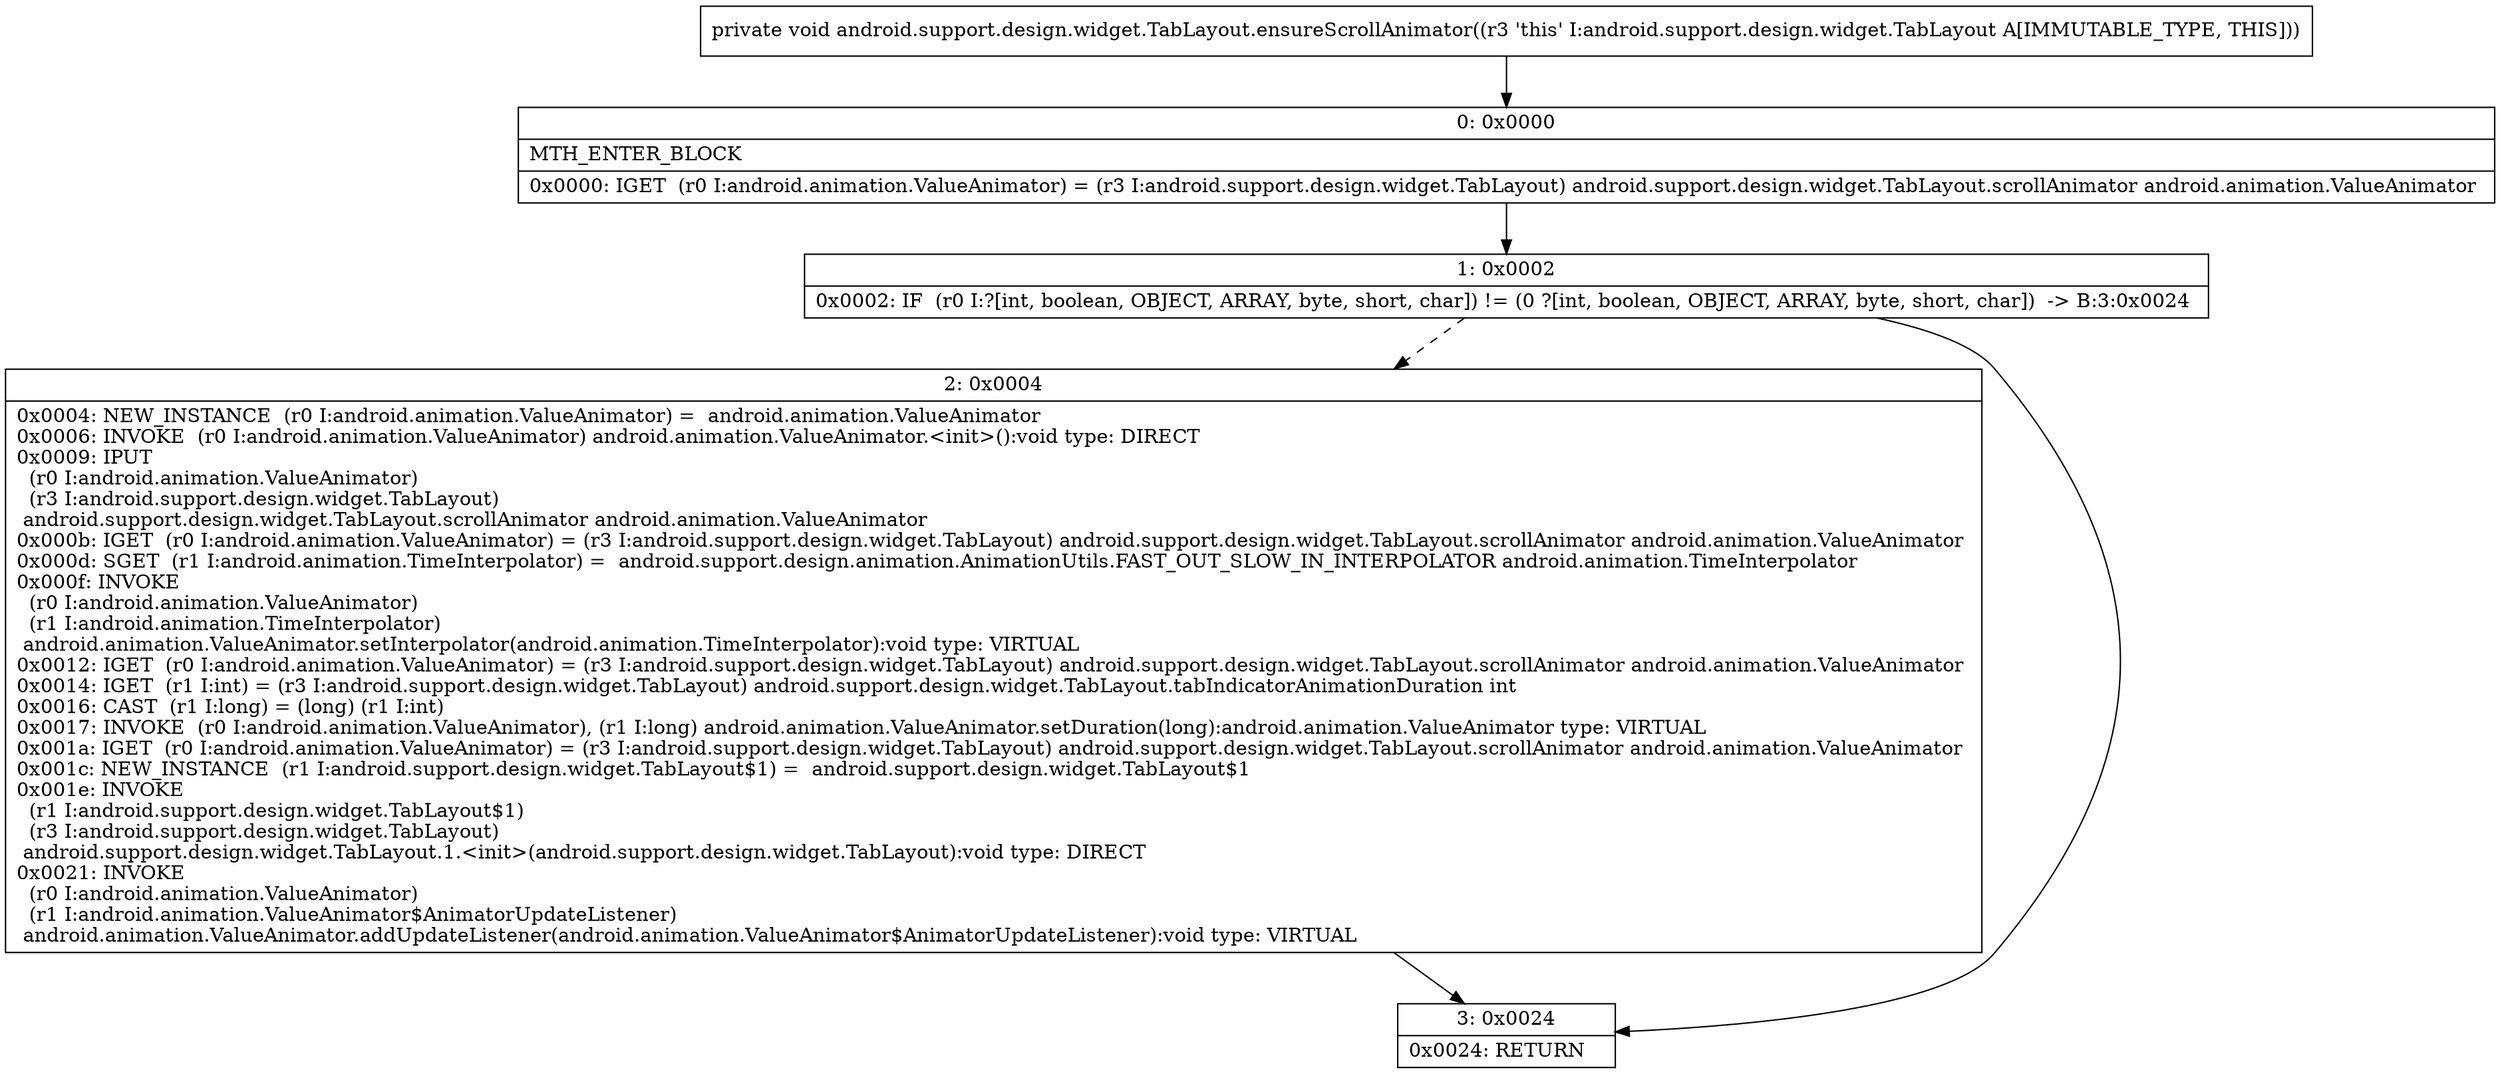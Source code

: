 digraph "CFG forandroid.support.design.widget.TabLayout.ensureScrollAnimator()V" {
Node_0 [shape=record,label="{0\:\ 0x0000|MTH_ENTER_BLOCK\l|0x0000: IGET  (r0 I:android.animation.ValueAnimator) = (r3 I:android.support.design.widget.TabLayout) android.support.design.widget.TabLayout.scrollAnimator android.animation.ValueAnimator \l}"];
Node_1 [shape=record,label="{1\:\ 0x0002|0x0002: IF  (r0 I:?[int, boolean, OBJECT, ARRAY, byte, short, char]) != (0 ?[int, boolean, OBJECT, ARRAY, byte, short, char])  \-\> B:3:0x0024 \l}"];
Node_2 [shape=record,label="{2\:\ 0x0004|0x0004: NEW_INSTANCE  (r0 I:android.animation.ValueAnimator) =  android.animation.ValueAnimator \l0x0006: INVOKE  (r0 I:android.animation.ValueAnimator) android.animation.ValueAnimator.\<init\>():void type: DIRECT \l0x0009: IPUT  \l  (r0 I:android.animation.ValueAnimator)\l  (r3 I:android.support.design.widget.TabLayout)\l android.support.design.widget.TabLayout.scrollAnimator android.animation.ValueAnimator \l0x000b: IGET  (r0 I:android.animation.ValueAnimator) = (r3 I:android.support.design.widget.TabLayout) android.support.design.widget.TabLayout.scrollAnimator android.animation.ValueAnimator \l0x000d: SGET  (r1 I:android.animation.TimeInterpolator) =  android.support.design.animation.AnimationUtils.FAST_OUT_SLOW_IN_INTERPOLATOR android.animation.TimeInterpolator \l0x000f: INVOKE  \l  (r0 I:android.animation.ValueAnimator)\l  (r1 I:android.animation.TimeInterpolator)\l android.animation.ValueAnimator.setInterpolator(android.animation.TimeInterpolator):void type: VIRTUAL \l0x0012: IGET  (r0 I:android.animation.ValueAnimator) = (r3 I:android.support.design.widget.TabLayout) android.support.design.widget.TabLayout.scrollAnimator android.animation.ValueAnimator \l0x0014: IGET  (r1 I:int) = (r3 I:android.support.design.widget.TabLayout) android.support.design.widget.TabLayout.tabIndicatorAnimationDuration int \l0x0016: CAST  (r1 I:long) = (long) (r1 I:int) \l0x0017: INVOKE  (r0 I:android.animation.ValueAnimator), (r1 I:long) android.animation.ValueAnimator.setDuration(long):android.animation.ValueAnimator type: VIRTUAL \l0x001a: IGET  (r0 I:android.animation.ValueAnimator) = (r3 I:android.support.design.widget.TabLayout) android.support.design.widget.TabLayout.scrollAnimator android.animation.ValueAnimator \l0x001c: NEW_INSTANCE  (r1 I:android.support.design.widget.TabLayout$1) =  android.support.design.widget.TabLayout$1 \l0x001e: INVOKE  \l  (r1 I:android.support.design.widget.TabLayout$1)\l  (r3 I:android.support.design.widget.TabLayout)\l android.support.design.widget.TabLayout.1.\<init\>(android.support.design.widget.TabLayout):void type: DIRECT \l0x0021: INVOKE  \l  (r0 I:android.animation.ValueAnimator)\l  (r1 I:android.animation.ValueAnimator$AnimatorUpdateListener)\l android.animation.ValueAnimator.addUpdateListener(android.animation.ValueAnimator$AnimatorUpdateListener):void type: VIRTUAL \l}"];
Node_3 [shape=record,label="{3\:\ 0x0024|0x0024: RETURN   \l}"];
MethodNode[shape=record,label="{private void android.support.design.widget.TabLayout.ensureScrollAnimator((r3 'this' I:android.support.design.widget.TabLayout A[IMMUTABLE_TYPE, THIS])) }"];
MethodNode -> Node_0;
Node_0 -> Node_1;
Node_1 -> Node_2[style=dashed];
Node_1 -> Node_3;
Node_2 -> Node_3;
}

